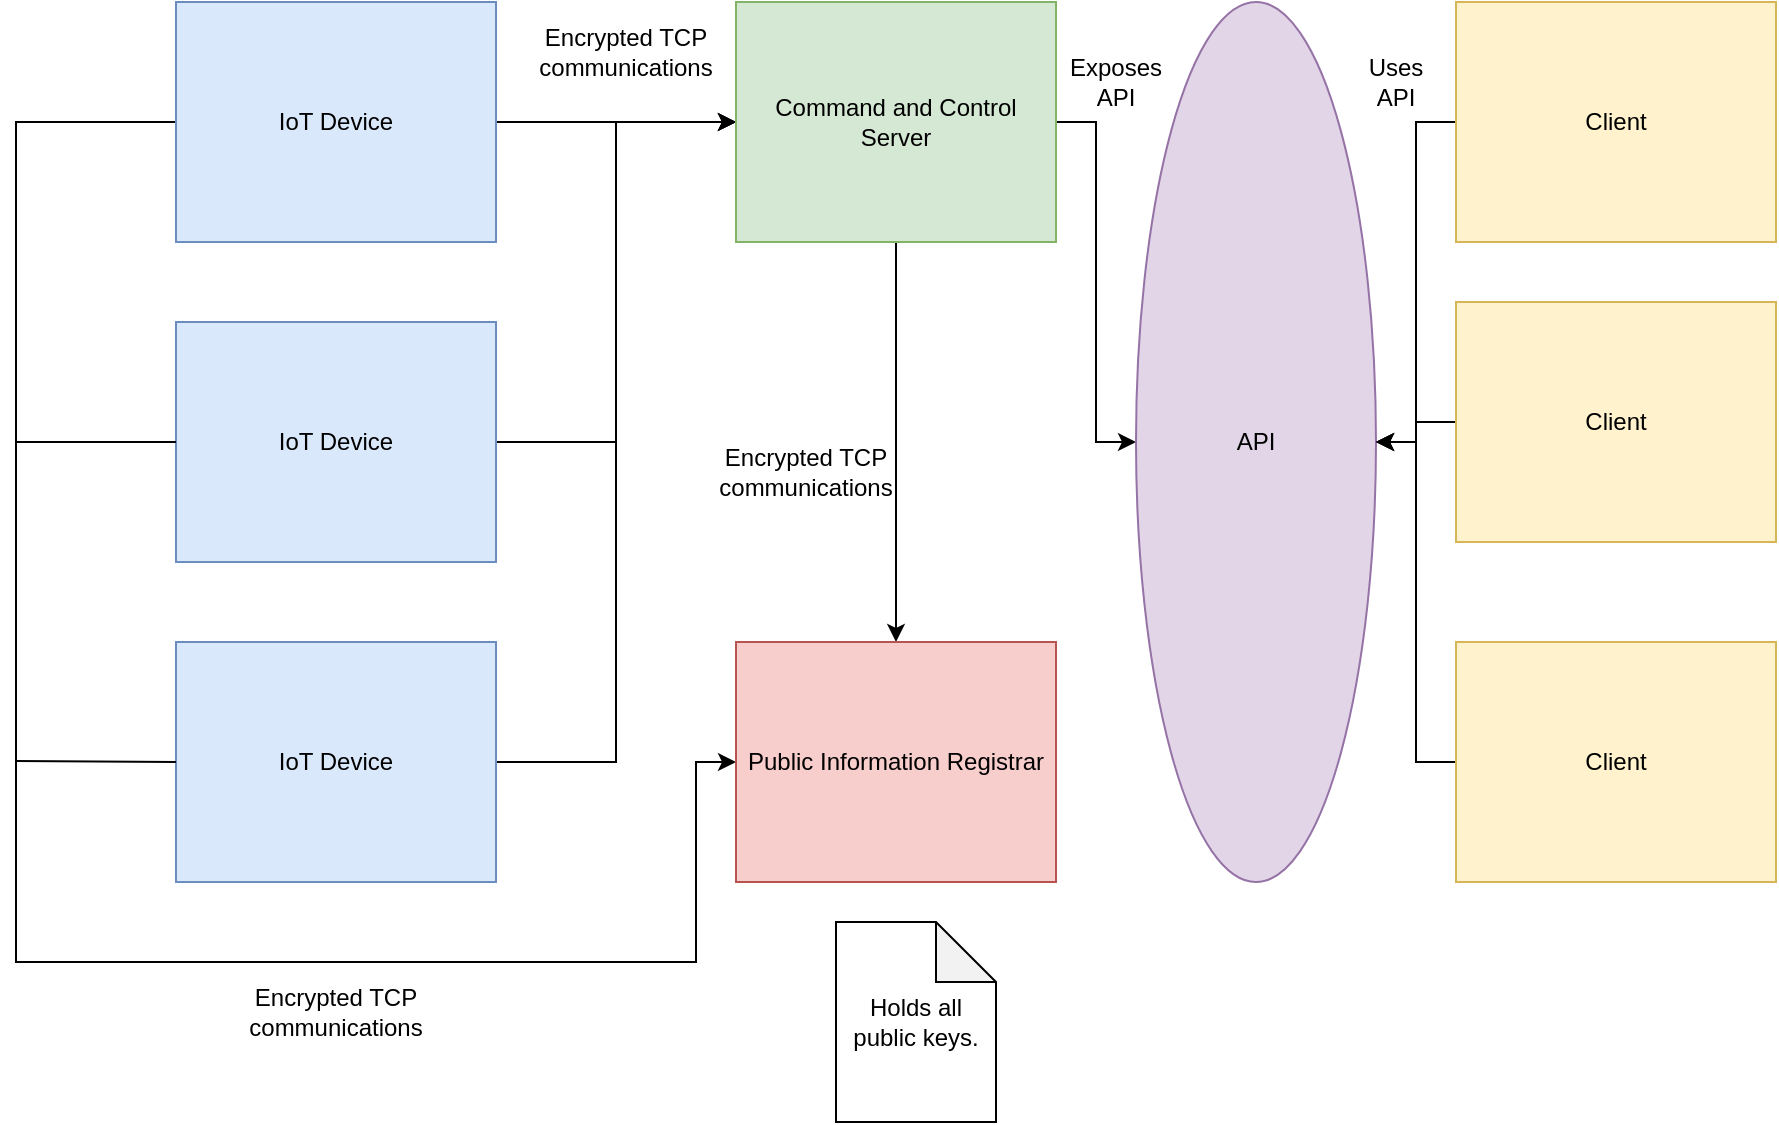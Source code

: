 <mxfile version="13.10.4" type="github">
  <diagram id="P76tzz7JjgyVCsV5IVIP" name="Page-1">
    <mxGraphModel dx="2249" dy="794" grid="1" gridSize="10" guides="1" tooltips="1" connect="1" arrows="1" fold="1" page="1" pageScale="1" pageWidth="827" pageHeight="1169" math="0" shadow="0">
      <root>
        <mxCell id="0" />
        <mxCell id="1" parent="0" />
        <mxCell id="Zkqthei7WvtGs9NLkjWi-15" style="edgeStyle=orthogonalEdgeStyle;rounded=0;orthogonalLoop=1;jettySize=auto;html=1;entryX=0;entryY=0.5;entryDx=0;entryDy=0;" edge="1" parent="1" source="Zkqthei7WvtGs9NLkjWi-1" target="Zkqthei7WvtGs9NLkjWi-4">
          <mxGeometry relative="1" as="geometry" />
        </mxCell>
        <mxCell id="Zkqthei7WvtGs9NLkjWi-30" style="edgeStyle=orthogonalEdgeStyle;rounded=0;orthogonalLoop=1;jettySize=auto;html=1;entryX=0;entryY=0.5;entryDx=0;entryDy=0;" edge="1" parent="1" source="Zkqthei7WvtGs9NLkjWi-1" target="Zkqthei7WvtGs9NLkjWi-5">
          <mxGeometry relative="1" as="geometry">
            <mxPoint x="260" y="540" as="targetPoint" />
            <Array as="points">
              <mxPoint x="-80" y="220" />
              <mxPoint x="-80" y="640" />
              <mxPoint x="260" y="640" />
              <mxPoint x="260" y="540" />
            </Array>
          </mxGeometry>
        </mxCell>
        <mxCell id="Zkqthei7WvtGs9NLkjWi-1" value="IoT Device" style="rounded=0;whiteSpace=wrap;html=1;fillColor=#dae8fc;strokeColor=#6c8ebf;" vertex="1" parent="1">
          <mxGeometry y="160" width="160" height="120" as="geometry" />
        </mxCell>
        <mxCell id="Zkqthei7WvtGs9NLkjWi-12" style="edgeStyle=orthogonalEdgeStyle;rounded=0;orthogonalLoop=1;jettySize=auto;html=1;entryX=0;entryY=0.5;entryDx=0;entryDy=0;" edge="1" parent="1" source="Zkqthei7WvtGs9NLkjWi-2" target="Zkqthei7WvtGs9NLkjWi-4">
          <mxGeometry relative="1" as="geometry">
            <mxPoint x="220" y="220" as="targetPoint" />
          </mxGeometry>
        </mxCell>
        <mxCell id="Zkqthei7WvtGs9NLkjWi-2" value="IoT Device" style="rounded=0;whiteSpace=wrap;html=1;fillColor=#dae8fc;strokeColor=#6c8ebf;" vertex="1" parent="1">
          <mxGeometry y="320" width="160" height="120" as="geometry" />
        </mxCell>
        <mxCell id="Zkqthei7WvtGs9NLkjWi-13" style="edgeStyle=orthogonalEdgeStyle;rounded=0;orthogonalLoop=1;jettySize=auto;html=1;strokeColor=none;" edge="1" parent="1" source="Zkqthei7WvtGs9NLkjWi-3">
          <mxGeometry relative="1" as="geometry">
            <mxPoint x="220" y="220" as="targetPoint" />
          </mxGeometry>
        </mxCell>
        <mxCell id="Zkqthei7WvtGs9NLkjWi-14" style="edgeStyle=orthogonalEdgeStyle;rounded=0;orthogonalLoop=1;jettySize=auto;html=1;entryX=0;entryY=0.5;entryDx=0;entryDy=0;" edge="1" parent="1" source="Zkqthei7WvtGs9NLkjWi-3" target="Zkqthei7WvtGs9NLkjWi-4">
          <mxGeometry relative="1" as="geometry">
            <mxPoint x="220" y="220" as="targetPoint" />
          </mxGeometry>
        </mxCell>
        <mxCell id="Zkqthei7WvtGs9NLkjWi-3" value="IoT Device" style="rounded=0;whiteSpace=wrap;html=1;fillColor=#dae8fc;strokeColor=#6c8ebf;" vertex="1" parent="1">
          <mxGeometry y="480" width="160" height="120" as="geometry" />
        </mxCell>
        <mxCell id="Zkqthei7WvtGs9NLkjWi-23" style="edgeStyle=orthogonalEdgeStyle;rounded=0;orthogonalLoop=1;jettySize=auto;html=1;" edge="1" parent="1" source="Zkqthei7WvtGs9NLkjWi-4" target="Zkqthei7WvtGs9NLkjWi-6">
          <mxGeometry relative="1" as="geometry" />
        </mxCell>
        <mxCell id="Zkqthei7WvtGs9NLkjWi-38" style="edgeStyle=orthogonalEdgeStyle;rounded=0;orthogonalLoop=1;jettySize=auto;html=1;entryX=0.5;entryY=0;entryDx=0;entryDy=0;" edge="1" parent="1" source="Zkqthei7WvtGs9NLkjWi-4" target="Zkqthei7WvtGs9NLkjWi-5">
          <mxGeometry relative="1" as="geometry" />
        </mxCell>
        <mxCell id="Zkqthei7WvtGs9NLkjWi-4" value="Command and Control Server" style="rounded=0;whiteSpace=wrap;html=1;fillColor=#d5e8d4;strokeColor=#82b366;" vertex="1" parent="1">
          <mxGeometry x="280" y="160" width="160" height="120" as="geometry" />
        </mxCell>
        <mxCell id="Zkqthei7WvtGs9NLkjWi-5" value="Public Information Registrar" style="rounded=0;whiteSpace=wrap;html=1;fillColor=#f8cecc;strokeColor=#b85450;" vertex="1" parent="1">
          <mxGeometry x="280" y="480" width="160" height="120" as="geometry" />
        </mxCell>
        <mxCell id="Zkqthei7WvtGs9NLkjWi-6" value="API" style="ellipse;whiteSpace=wrap;html=1;fillColor=#e1d5e7;strokeColor=#9673a6;" vertex="1" parent="1">
          <mxGeometry x="480" y="160" width="120" height="440" as="geometry" />
        </mxCell>
        <mxCell id="Zkqthei7WvtGs9NLkjWi-25" style="edgeStyle=orthogonalEdgeStyle;rounded=0;orthogonalLoop=1;jettySize=auto;html=1;" edge="1" parent="1" source="Zkqthei7WvtGs9NLkjWi-7" target="Zkqthei7WvtGs9NLkjWi-6">
          <mxGeometry relative="1" as="geometry" />
        </mxCell>
        <mxCell id="Zkqthei7WvtGs9NLkjWi-7" value="Client" style="rounded=0;whiteSpace=wrap;html=1;fillColor=#fff2cc;strokeColor=#d6b656;" vertex="1" parent="1">
          <mxGeometry x="640" y="160" width="160" height="120" as="geometry" />
        </mxCell>
        <mxCell id="Zkqthei7WvtGs9NLkjWi-26" style="edgeStyle=orthogonalEdgeStyle;rounded=0;orthogonalLoop=1;jettySize=auto;html=1;" edge="1" parent="1" source="Zkqthei7WvtGs9NLkjWi-8" target="Zkqthei7WvtGs9NLkjWi-6">
          <mxGeometry relative="1" as="geometry" />
        </mxCell>
        <mxCell id="Zkqthei7WvtGs9NLkjWi-8" value="Client" style="rounded=0;whiteSpace=wrap;html=1;fillColor=#fff2cc;strokeColor=#d6b656;" vertex="1" parent="1">
          <mxGeometry x="640" y="310" width="160" height="120" as="geometry" />
        </mxCell>
        <mxCell id="Zkqthei7WvtGs9NLkjWi-27" style="edgeStyle=orthogonalEdgeStyle;rounded=0;orthogonalLoop=1;jettySize=auto;html=1;" edge="1" parent="1" source="Zkqthei7WvtGs9NLkjWi-9" target="Zkqthei7WvtGs9NLkjWi-6">
          <mxGeometry relative="1" as="geometry" />
        </mxCell>
        <mxCell id="Zkqthei7WvtGs9NLkjWi-9" value="Client" style="rounded=0;whiteSpace=wrap;html=1;fillColor=#fff2cc;strokeColor=#d6b656;" vertex="1" parent="1">
          <mxGeometry x="640" y="480" width="160" height="120" as="geometry" />
        </mxCell>
        <mxCell id="Zkqthei7WvtGs9NLkjWi-17" value="Encrypted TCP communications" style="text;html=1;strokeColor=none;fillColor=none;align=center;verticalAlign=middle;whiteSpace=wrap;rounded=0;" vertex="1" parent="1">
          <mxGeometry x="180" y="160" width="90" height="50" as="geometry" />
        </mxCell>
        <mxCell id="Zkqthei7WvtGs9NLkjWi-24" value="Exposes API" style="text;html=1;strokeColor=none;fillColor=none;align=center;verticalAlign=middle;whiteSpace=wrap;rounded=0;" vertex="1" parent="1">
          <mxGeometry x="450" y="190" width="40" height="20" as="geometry" />
        </mxCell>
        <mxCell id="Zkqthei7WvtGs9NLkjWi-28" value="Uses API" style="text;html=1;strokeColor=none;fillColor=none;align=center;verticalAlign=middle;whiteSpace=wrap;rounded=0;" vertex="1" parent="1">
          <mxGeometry x="590" y="190" width="40" height="20" as="geometry" />
        </mxCell>
        <mxCell id="Zkqthei7WvtGs9NLkjWi-29" value="Holds all public keys." style="shape=note;whiteSpace=wrap;html=1;backgroundOutline=1;darkOpacity=0.05;" vertex="1" parent="1">
          <mxGeometry x="330" y="620" width="80" height="100" as="geometry" />
        </mxCell>
        <mxCell id="Zkqthei7WvtGs9NLkjWi-33" value="" style="endArrow=none;html=1;entryX=0;entryY=0.5;entryDx=0;entryDy=0;" edge="1" parent="1" target="Zkqthei7WvtGs9NLkjWi-2">
          <mxGeometry width="50" height="50" relative="1" as="geometry">
            <mxPoint x="-80" y="380" as="sourcePoint" />
            <mxPoint x="380" y="460" as="targetPoint" />
          </mxGeometry>
        </mxCell>
        <mxCell id="Zkqthei7WvtGs9NLkjWi-36" value="" style="endArrow=none;html=1;entryX=0;entryY=0.5;entryDx=0;entryDy=0;" edge="1" parent="1" target="Zkqthei7WvtGs9NLkjWi-3">
          <mxGeometry width="50" height="50" relative="1" as="geometry">
            <mxPoint x="-80" y="539.5" as="sourcePoint" />
            <mxPoint x="-10" y="539.5" as="targetPoint" />
          </mxGeometry>
        </mxCell>
        <mxCell id="Zkqthei7WvtGs9NLkjWi-37" value="Encrypted TCP communications" style="text;html=1;strokeColor=none;fillColor=none;align=center;verticalAlign=middle;whiteSpace=wrap;rounded=0;" vertex="1" parent="1">
          <mxGeometry x="35" y="640" width="90" height="50" as="geometry" />
        </mxCell>
        <mxCell id="Zkqthei7WvtGs9NLkjWi-39" value="Encrypted TCP communications" style="text;html=1;strokeColor=none;fillColor=none;align=center;verticalAlign=middle;whiteSpace=wrap;rounded=0;" vertex="1" parent="1">
          <mxGeometry x="270" y="370" width="90" height="50" as="geometry" />
        </mxCell>
      </root>
    </mxGraphModel>
  </diagram>
</mxfile>
